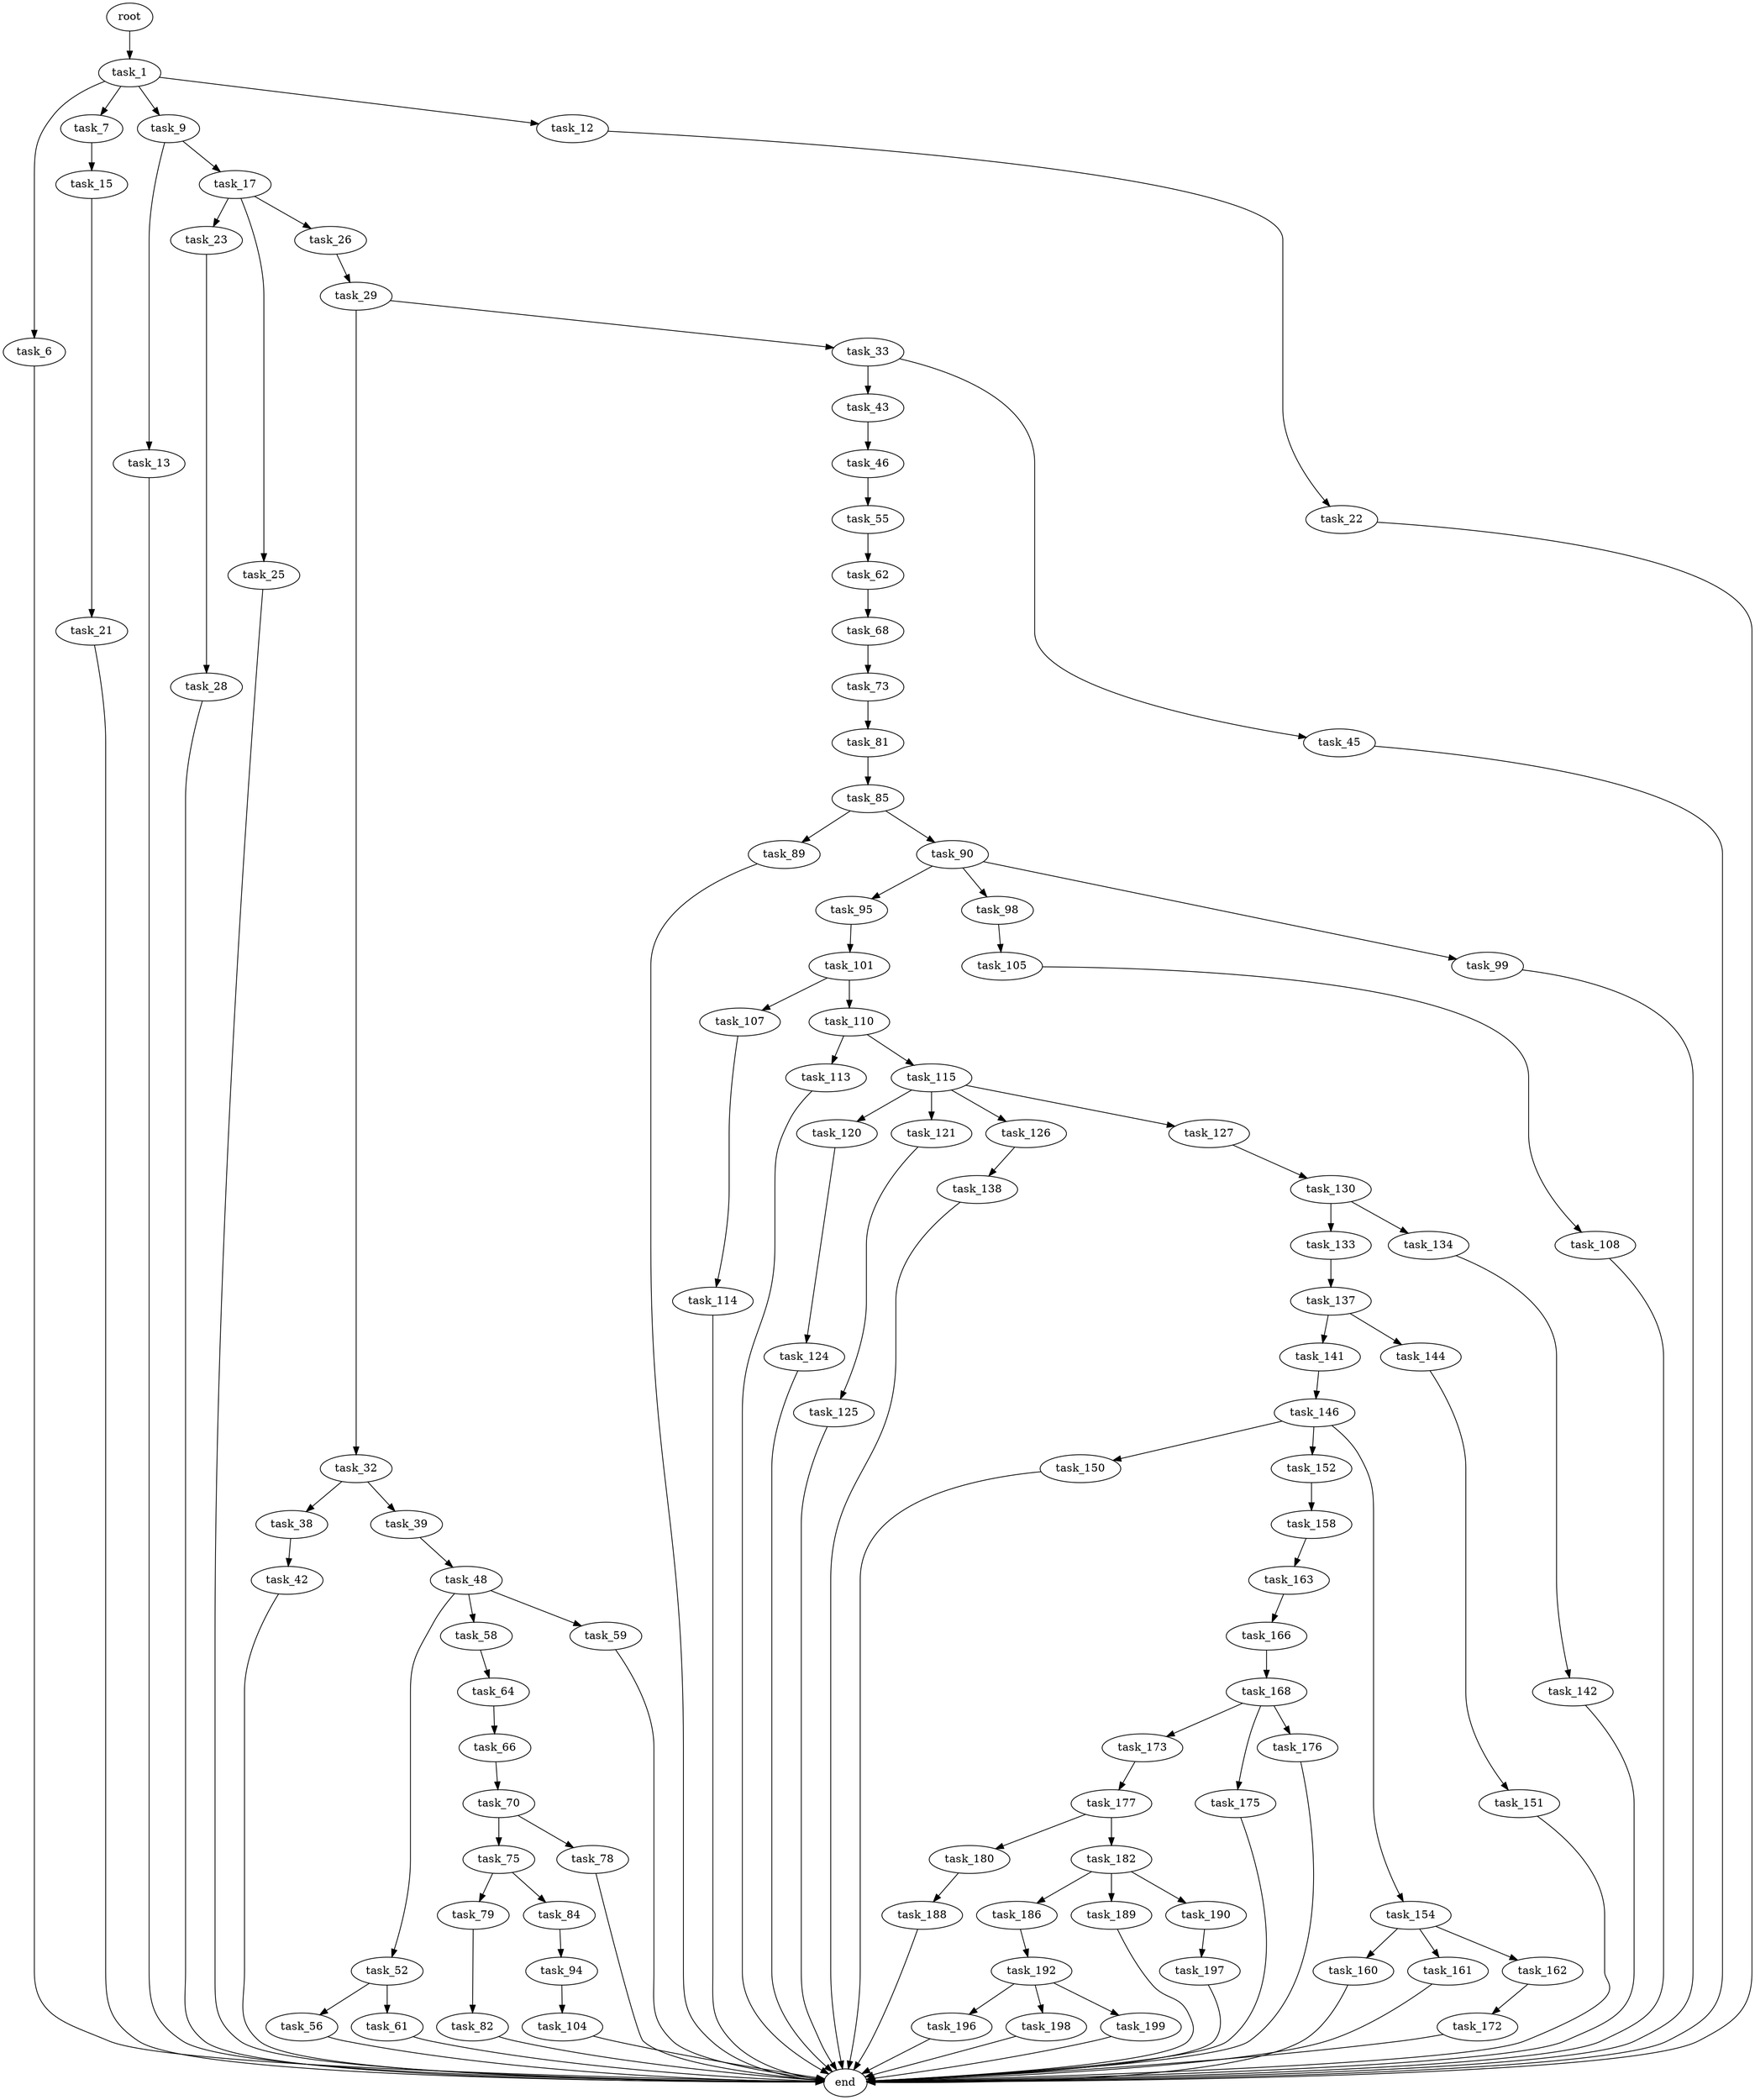 digraph G {
  root [size="0.000000"];
  task_1 [size="12557368989.000000"];
  task_6 [size="368293445632.000000"];
  task_7 [size="134217728000.000000"];
  task_9 [size="68719476736.000000"];
  task_12 [size="413949809868.000000"];
  end [size="0.000000"];
  task_15 [size="233193581005.000000"];
  task_13 [size="368293445632.000000"];
  task_17 [size="8232255419.000000"];
  task_22 [size="36326728097.000000"];
  task_21 [size="28991029248.000000"];
  task_23 [size="23255645284.000000"];
  task_25 [size="31254994544.000000"];
  task_26 [size="46825167666.000000"];
  task_28 [size="30932495561.000000"];
  task_29 [size="23033731665.000000"];
  task_32 [size="134217728000.000000"];
  task_33 [size="165154773444.000000"];
  task_38 [size="10398263653.000000"];
  task_39 [size="318360999790.000000"];
  task_43 [size="68719476736.000000"];
  task_45 [size="782757789696.000000"];
  task_42 [size="96544463189.000000"];
  task_48 [size="59799067334.000000"];
  task_46 [size="49010580003.000000"];
  task_55 [size="131292017832.000000"];
  task_52 [size="231928233984.000000"];
  task_58 [size="18320784138.000000"];
  task_59 [size="13576886018.000000"];
  task_56 [size="460728583176.000000"];
  task_61 [size="1231029167483.000000"];
  task_62 [size="53360275178.000000"];
  task_64 [size="18136143514.000000"];
  task_68 [size="10071499206.000000"];
  task_66 [size="819177213405.000000"];
  task_70 [size="296218453901.000000"];
  task_73 [size="782757789696.000000"];
  task_75 [size="814346185484.000000"];
  task_78 [size="219571302241.000000"];
  task_81 [size="782757789696.000000"];
  task_79 [size="46850918794.000000"];
  task_84 [size="20259135253.000000"];
  task_82 [size="44534803059.000000"];
  task_85 [size="68719476736.000000"];
  task_94 [size="231928233984.000000"];
  task_89 [size="328954694513.000000"];
  task_90 [size="725010210756.000000"];
  task_95 [size="407196216177.000000"];
  task_98 [size="231928233984.000000"];
  task_99 [size="1237445854911.000000"];
  task_104 [size="8589934592.000000"];
  task_101 [size="28991029248.000000"];
  task_105 [size="8589934592.000000"];
  task_107 [size="1026530540995.000000"];
  task_110 [size="118232270173.000000"];
  task_108 [size="28991029248.000000"];
  task_114 [size="69912238077.000000"];
  task_113 [size="1125549597694.000000"];
  task_115 [size="31576433760.000000"];
  task_120 [size="2483093497.000000"];
  task_121 [size="357043204509.000000"];
  task_126 [size="2508458961.000000"];
  task_127 [size="24056687577.000000"];
  task_124 [size="549755813888.000000"];
  task_125 [size="231928233984.000000"];
  task_138 [size="568755646904.000000"];
  task_130 [size="13124598426.000000"];
  task_133 [size="23411095538.000000"];
  task_134 [size="859890624788.000000"];
  task_137 [size="1073741824000.000000"];
  task_142 [size="28991029248.000000"];
  task_141 [size="263283668363.000000"];
  task_144 [size="1169695493.000000"];
  task_146 [size="57789160458.000000"];
  task_151 [size="28094322950.000000"];
  task_150 [size="134217728000.000000"];
  task_152 [size="135735155499.000000"];
  task_154 [size="154631130442.000000"];
  task_158 [size="68719476736.000000"];
  task_160 [size="134217728000.000000"];
  task_161 [size="5790553948.000000"];
  task_162 [size="181057558604.000000"];
  task_163 [size="142533004512.000000"];
  task_172 [size="4772940694.000000"];
  task_166 [size="266577339447.000000"];
  task_168 [size="28991029248.000000"];
  task_173 [size="782757789696.000000"];
  task_175 [size="28991029248.000000"];
  task_176 [size="1073741824000.000000"];
  task_177 [size="192869963065.000000"];
  task_180 [size="198384579396.000000"];
  task_182 [size="3762534312.000000"];
  task_188 [size="4819706046.000000"];
  task_186 [size="91510422391.000000"];
  task_189 [size="34907629516.000000"];
  task_190 [size="774287680816.000000"];
  task_192 [size="9342395262.000000"];
  task_197 [size="68719476736.000000"];
  task_196 [size="549755813888.000000"];
  task_198 [size="1320920416.000000"];
  task_199 [size="7377693698.000000"];

  root -> task_1 [size="1.000000"];
  task_1 -> task_6 [size="301989888.000000"];
  task_1 -> task_7 [size="301989888.000000"];
  task_1 -> task_9 [size="301989888.000000"];
  task_1 -> task_12 [size="301989888.000000"];
  task_6 -> end [size="1.000000"];
  task_7 -> task_15 [size="209715200.000000"];
  task_9 -> task_13 [size="134217728.000000"];
  task_9 -> task_17 [size="134217728.000000"];
  task_12 -> task_22 [size="301989888.000000"];
  task_15 -> task_21 [size="679477248.000000"];
  task_13 -> end [size="1.000000"];
  task_17 -> task_23 [size="838860800.000000"];
  task_17 -> task_25 [size="838860800.000000"];
  task_17 -> task_26 [size="838860800.000000"];
  task_22 -> end [size="1.000000"];
  task_21 -> end [size="1.000000"];
  task_23 -> task_28 [size="536870912.000000"];
  task_25 -> end [size="1.000000"];
  task_26 -> task_29 [size="838860800.000000"];
  task_28 -> end [size="1.000000"];
  task_29 -> task_32 [size="411041792.000000"];
  task_29 -> task_33 [size="411041792.000000"];
  task_32 -> task_38 [size="209715200.000000"];
  task_32 -> task_39 [size="209715200.000000"];
  task_33 -> task_43 [size="134217728.000000"];
  task_33 -> task_45 [size="134217728.000000"];
  task_38 -> task_42 [size="209715200.000000"];
  task_39 -> task_48 [size="838860800.000000"];
  task_43 -> task_46 [size="134217728.000000"];
  task_45 -> end [size="1.000000"];
  task_42 -> end [size="1.000000"];
  task_48 -> task_52 [size="209715200.000000"];
  task_48 -> task_58 [size="209715200.000000"];
  task_48 -> task_59 [size="209715200.000000"];
  task_46 -> task_55 [size="838860800.000000"];
  task_55 -> task_62 [size="134217728.000000"];
  task_52 -> task_56 [size="301989888.000000"];
  task_52 -> task_61 [size="301989888.000000"];
  task_58 -> task_64 [size="679477248.000000"];
  task_59 -> end [size="1.000000"];
  task_56 -> end [size="1.000000"];
  task_61 -> end [size="1.000000"];
  task_62 -> task_68 [size="838860800.000000"];
  task_64 -> task_66 [size="411041792.000000"];
  task_68 -> task_73 [size="411041792.000000"];
  task_66 -> task_70 [size="838860800.000000"];
  task_70 -> task_75 [size="411041792.000000"];
  task_70 -> task_78 [size="411041792.000000"];
  task_73 -> task_81 [size="679477248.000000"];
  task_75 -> task_79 [size="536870912.000000"];
  task_75 -> task_84 [size="536870912.000000"];
  task_78 -> end [size="1.000000"];
  task_81 -> task_85 [size="679477248.000000"];
  task_79 -> task_82 [size="75497472.000000"];
  task_84 -> task_94 [size="838860800.000000"];
  task_82 -> end [size="1.000000"];
  task_85 -> task_89 [size="134217728.000000"];
  task_85 -> task_90 [size="134217728.000000"];
  task_94 -> task_104 [size="301989888.000000"];
  task_89 -> end [size="1.000000"];
  task_90 -> task_95 [size="536870912.000000"];
  task_90 -> task_98 [size="536870912.000000"];
  task_90 -> task_99 [size="536870912.000000"];
  task_95 -> task_101 [size="301989888.000000"];
  task_98 -> task_105 [size="301989888.000000"];
  task_99 -> end [size="1.000000"];
  task_104 -> end [size="1.000000"];
  task_101 -> task_107 [size="75497472.000000"];
  task_101 -> task_110 [size="75497472.000000"];
  task_105 -> task_108 [size="33554432.000000"];
  task_107 -> task_114 [size="838860800.000000"];
  task_110 -> task_113 [size="301989888.000000"];
  task_110 -> task_115 [size="301989888.000000"];
  task_108 -> end [size="1.000000"];
  task_114 -> end [size="1.000000"];
  task_113 -> end [size="1.000000"];
  task_115 -> task_120 [size="33554432.000000"];
  task_115 -> task_121 [size="33554432.000000"];
  task_115 -> task_126 [size="33554432.000000"];
  task_115 -> task_127 [size="33554432.000000"];
  task_120 -> task_124 [size="209715200.000000"];
  task_121 -> task_125 [size="411041792.000000"];
  task_126 -> task_138 [size="134217728.000000"];
  task_127 -> task_130 [size="411041792.000000"];
  task_124 -> end [size="1.000000"];
  task_125 -> end [size="1.000000"];
  task_138 -> end [size="1.000000"];
  task_130 -> task_133 [size="411041792.000000"];
  task_130 -> task_134 [size="411041792.000000"];
  task_133 -> task_137 [size="838860800.000000"];
  task_134 -> task_142 [size="536870912.000000"];
  task_137 -> task_141 [size="838860800.000000"];
  task_137 -> task_144 [size="838860800.000000"];
  task_142 -> end [size="1.000000"];
  task_141 -> task_146 [size="679477248.000000"];
  task_144 -> task_151 [size="33554432.000000"];
  task_146 -> task_150 [size="209715200.000000"];
  task_146 -> task_152 [size="209715200.000000"];
  task_146 -> task_154 [size="209715200.000000"];
  task_151 -> end [size="1.000000"];
  task_150 -> end [size="1.000000"];
  task_152 -> task_158 [size="209715200.000000"];
  task_154 -> task_160 [size="209715200.000000"];
  task_154 -> task_161 [size="209715200.000000"];
  task_154 -> task_162 [size="209715200.000000"];
  task_158 -> task_163 [size="134217728.000000"];
  task_160 -> end [size="1.000000"];
  task_161 -> end [size="1.000000"];
  task_162 -> task_172 [size="536870912.000000"];
  task_163 -> task_166 [size="134217728.000000"];
  task_172 -> end [size="1.000000"];
  task_166 -> task_168 [size="209715200.000000"];
  task_168 -> task_173 [size="75497472.000000"];
  task_168 -> task_175 [size="75497472.000000"];
  task_168 -> task_176 [size="75497472.000000"];
  task_173 -> task_177 [size="679477248.000000"];
  task_175 -> end [size="1.000000"];
  task_176 -> end [size="1.000000"];
  task_177 -> task_180 [size="209715200.000000"];
  task_177 -> task_182 [size="209715200.000000"];
  task_180 -> task_188 [size="134217728.000000"];
  task_182 -> task_186 [size="134217728.000000"];
  task_182 -> task_189 [size="134217728.000000"];
  task_182 -> task_190 [size="134217728.000000"];
  task_188 -> end [size="1.000000"];
  task_186 -> task_192 [size="209715200.000000"];
  task_189 -> end [size="1.000000"];
  task_190 -> task_197 [size="536870912.000000"];
  task_192 -> task_196 [size="536870912.000000"];
  task_192 -> task_198 [size="536870912.000000"];
  task_192 -> task_199 [size="536870912.000000"];
  task_197 -> end [size="1.000000"];
  task_196 -> end [size="1.000000"];
  task_198 -> end [size="1.000000"];
  task_199 -> end [size="1.000000"];
}
